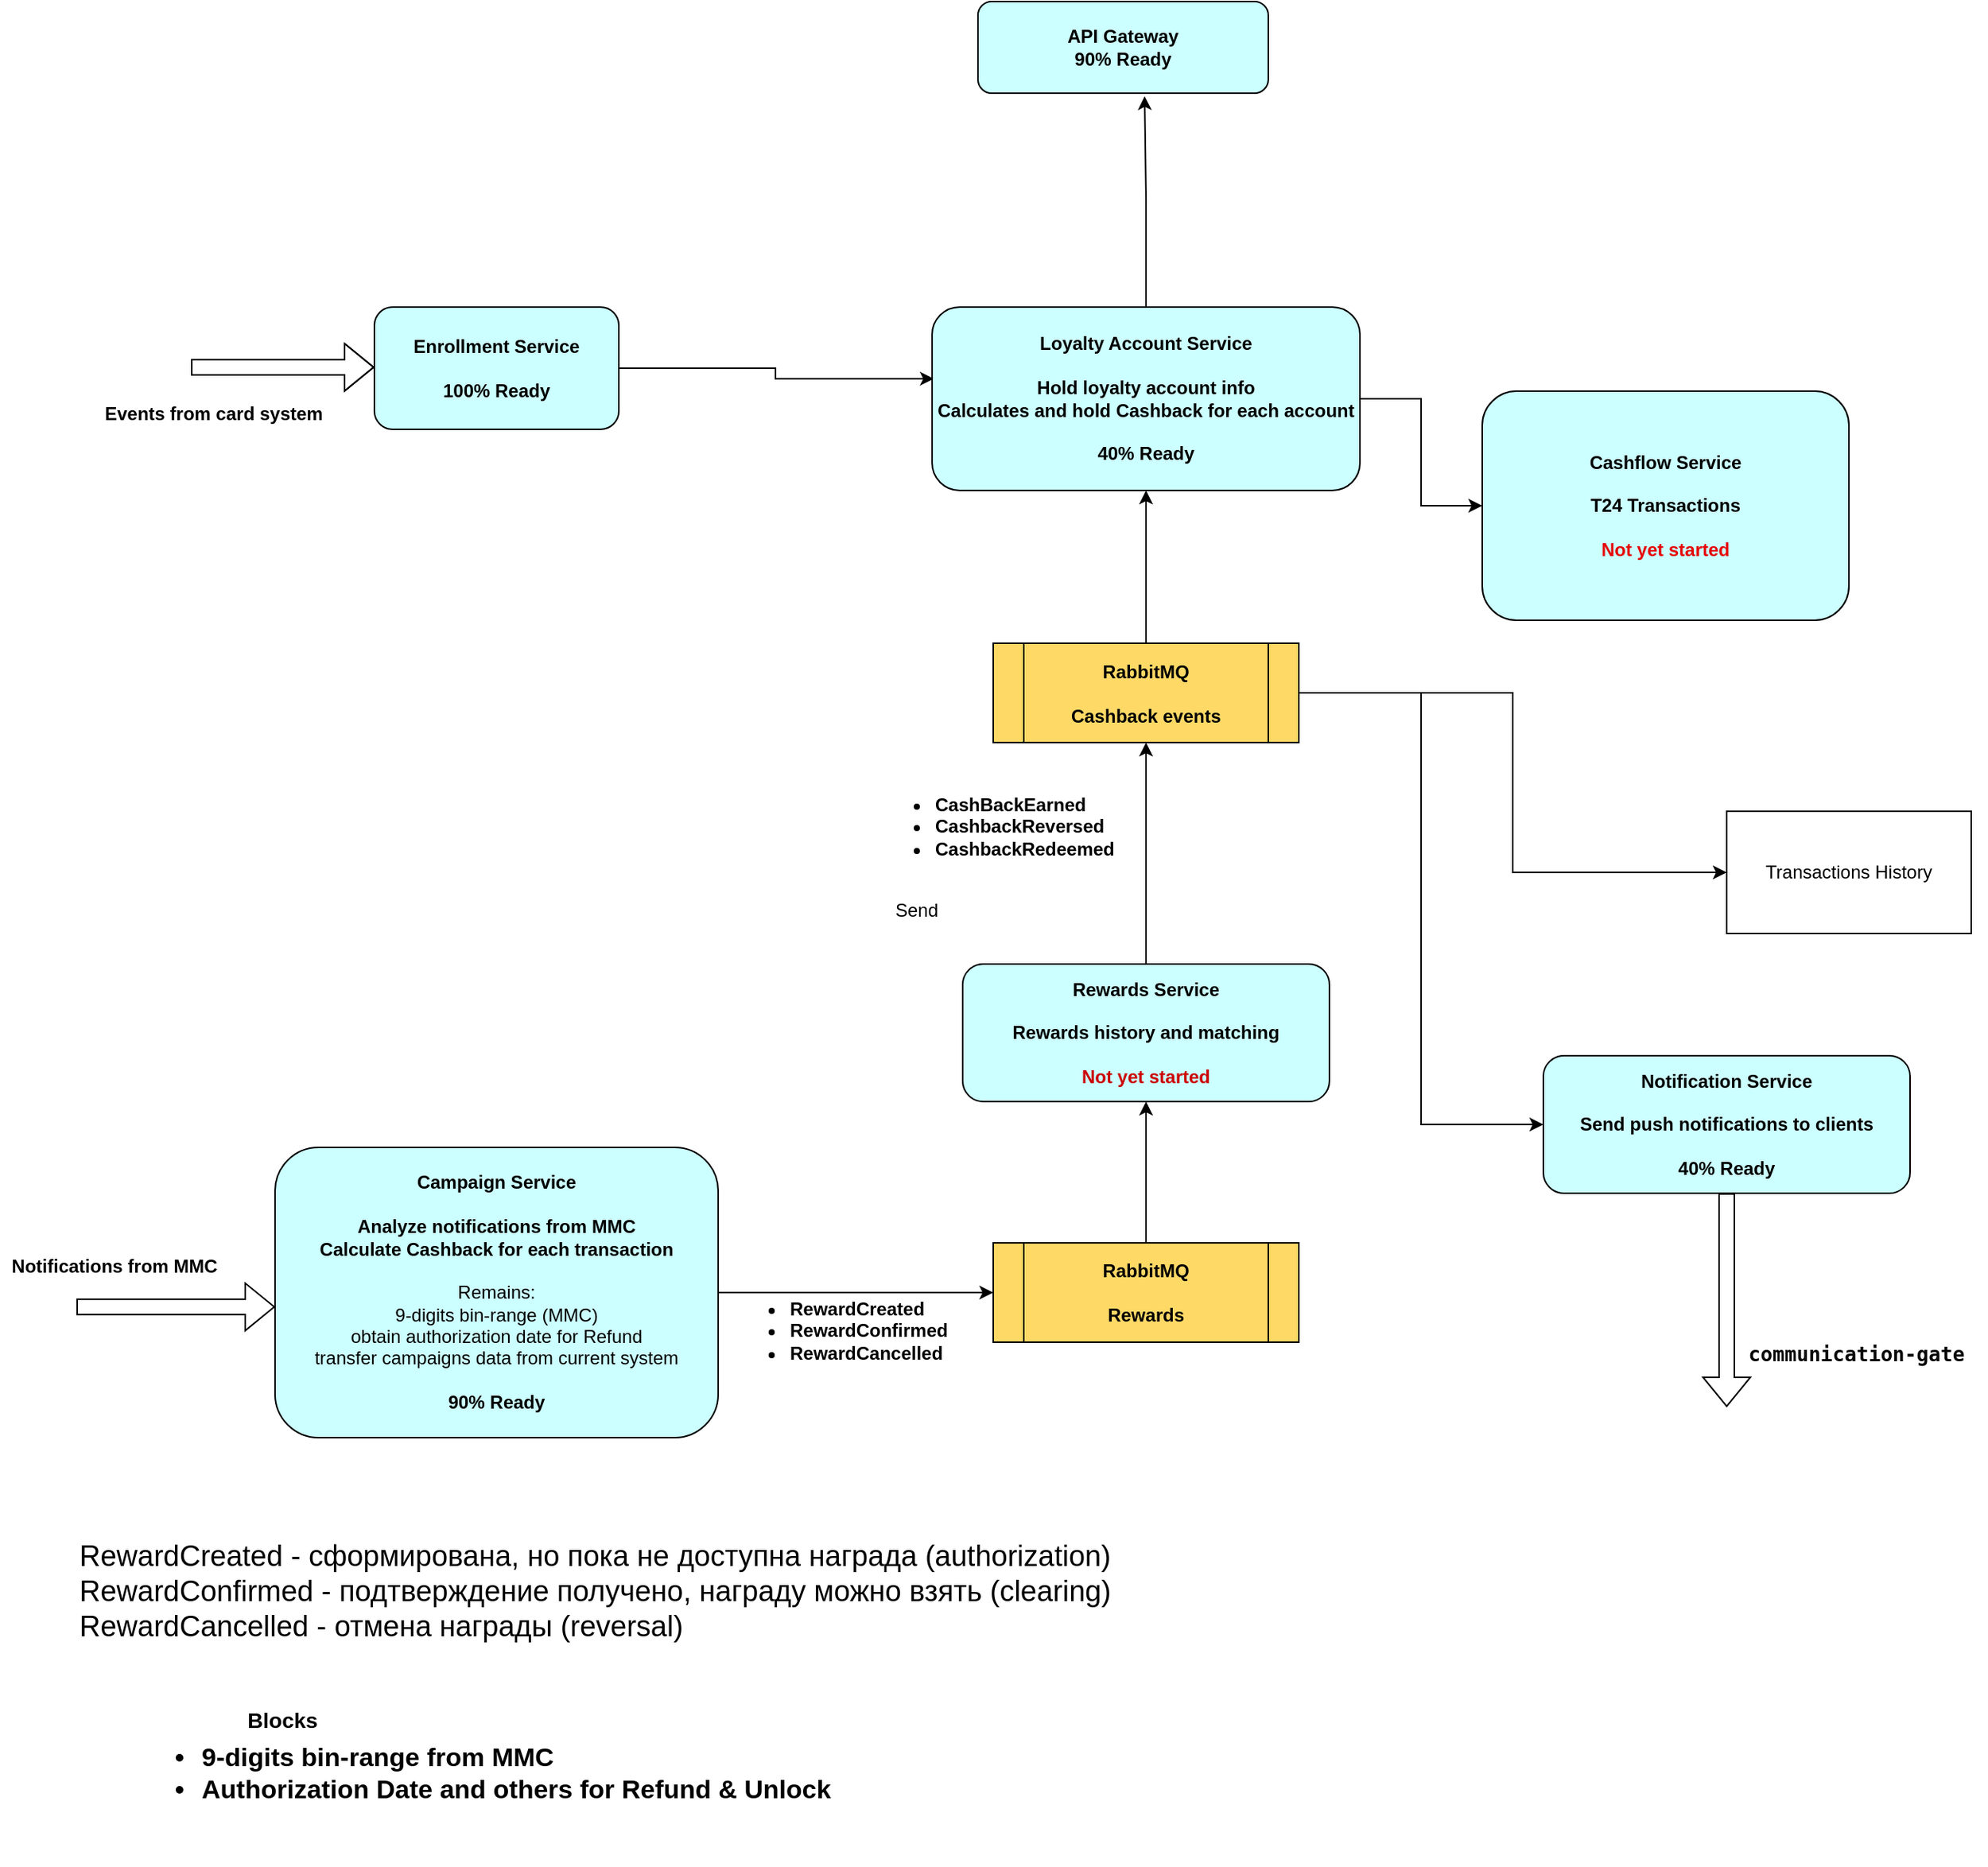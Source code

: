 <mxfile version="21.5.0" type="github">
  <diagram name="Page-1" id="jxZHKuPuWRv_rBrSmg6W">
    <mxGraphModel dx="2537" dy="2029" grid="1" gridSize="10" guides="1" tooltips="1" connect="1" arrows="1" fold="1" page="1" pageScale="1" pageWidth="850" pageHeight="1100" math="0" shadow="0">
      <root>
        <mxCell id="0" />
        <mxCell id="1" parent="0" />
        <mxCell id="gcZDtFcbOL_r8VpVRLgz-11" style="edgeStyle=orthogonalEdgeStyle;rounded=0;orthogonalLoop=1;jettySize=auto;html=1;entryX=0;entryY=0.5;entryDx=0;entryDy=0;" edge="1" parent="1" source="gcZDtFcbOL_r8VpVRLgz-1" target="gcZDtFcbOL_r8VpVRLgz-10">
          <mxGeometry relative="1" as="geometry" />
        </mxCell>
        <mxCell id="gcZDtFcbOL_r8VpVRLgz-1" value="&lt;b&gt;Campaign Service&lt;/b&gt;&lt;br&gt;&lt;br&gt;&lt;b&gt;Analyze notifications from MMC&lt;/b&gt;&lt;br&gt;&lt;b&gt;Calculate Cashback for each transaction&lt;/b&gt;&lt;br&gt;&lt;br&gt;Remains: &lt;br&gt;9-digits bin-range (MMC)&lt;br&gt;obtain authorization date for Refund&lt;br&gt;transfer campaigns data from current system&lt;br&gt;&lt;br&gt;&lt;b&gt;90% Ready&lt;/b&gt;" style="rounded=1;whiteSpace=wrap;html=1;fillColor=#CCFFFF;" vertex="1" parent="1">
          <mxGeometry x="130" y="620" width="290" height="190" as="geometry" />
        </mxCell>
        <mxCell id="gcZDtFcbOL_r8VpVRLgz-2" value="" style="shape=flexArrow;endArrow=classic;html=1;rounded=0;entryX=0;entryY=0.5;entryDx=0;entryDy=0;" edge="1" parent="1">
          <mxGeometry width="50" height="50" relative="1" as="geometry">
            <mxPoint y="724.41" as="sourcePoint" />
            <mxPoint x="130" y="724.41" as="targetPoint" />
          </mxGeometry>
        </mxCell>
        <mxCell id="gcZDtFcbOL_r8VpVRLgz-3" value="&lt;b&gt;Notifications from MMC&lt;/b&gt;" style="text;html=1;strokeColor=none;fillColor=none;align=center;verticalAlign=middle;whiteSpace=wrap;rounded=0;" vertex="1" parent="1">
          <mxGeometry x="-50" y="682.5" width="150" height="30" as="geometry" />
        </mxCell>
        <mxCell id="gcZDtFcbOL_r8VpVRLgz-41" style="edgeStyle=orthogonalEdgeStyle;rounded=0;orthogonalLoop=1;jettySize=auto;html=1;entryX=0.004;entryY=0.391;entryDx=0;entryDy=0;entryPerimeter=0;" edge="1" parent="1" source="gcZDtFcbOL_r8VpVRLgz-4" target="gcZDtFcbOL_r8VpVRLgz-7">
          <mxGeometry relative="1" as="geometry" />
        </mxCell>
        <mxCell id="gcZDtFcbOL_r8VpVRLgz-4" value="&lt;b&gt;Enrollment Service&lt;br&gt;&lt;br&gt;100% Ready&lt;br&gt;&lt;/b&gt;" style="rounded=1;whiteSpace=wrap;html=1;fillColor=#CCFFFF;" vertex="1" parent="1">
          <mxGeometry x="195" y="70" width="160" height="80" as="geometry" />
        </mxCell>
        <mxCell id="gcZDtFcbOL_r8VpVRLgz-5" value="" style="shape=flexArrow;endArrow=classic;html=1;rounded=0;entryX=0;entryY=0.5;entryDx=0;entryDy=0;" edge="1" parent="1">
          <mxGeometry width="50" height="50" relative="1" as="geometry">
            <mxPoint x="75" y="109.41" as="sourcePoint" />
            <mxPoint x="195" y="109.41" as="targetPoint" />
            <Array as="points">
              <mxPoint x="85" y="109.41" />
            </Array>
          </mxGeometry>
        </mxCell>
        <mxCell id="gcZDtFcbOL_r8VpVRLgz-6" value="&lt;b&gt;Events from card system&lt;/b&gt;" style="text;html=1;strokeColor=none;fillColor=none;align=center;verticalAlign=middle;whiteSpace=wrap;rounded=0;" vertex="1" parent="1">
          <mxGeometry x="10" y="125" width="160" height="30" as="geometry" />
        </mxCell>
        <mxCell id="gcZDtFcbOL_r8VpVRLgz-19" style="edgeStyle=orthogonalEdgeStyle;rounded=0;orthogonalLoop=1;jettySize=auto;html=1;entryX=0.574;entryY=1.033;entryDx=0;entryDy=0;entryPerimeter=0;" edge="1" parent="1" source="gcZDtFcbOL_r8VpVRLgz-7" target="gcZDtFcbOL_r8VpVRLgz-15">
          <mxGeometry relative="1" as="geometry" />
        </mxCell>
        <mxCell id="gcZDtFcbOL_r8VpVRLgz-39" style="edgeStyle=orthogonalEdgeStyle;rounded=0;orthogonalLoop=1;jettySize=auto;html=1;entryX=0;entryY=0.5;entryDx=0;entryDy=0;" edge="1" parent="1" source="gcZDtFcbOL_r8VpVRLgz-7" target="gcZDtFcbOL_r8VpVRLgz-25">
          <mxGeometry relative="1" as="geometry" />
        </mxCell>
        <mxCell id="gcZDtFcbOL_r8VpVRLgz-7" value="&lt;b&gt;Loyalty Account Service&lt;br&gt;&lt;br&gt;Hold loyalty account info&lt;br&gt;Calculates and hold Cashback for each account&lt;br&gt;&lt;br&gt;40% Ready&lt;br&gt;&lt;/b&gt;" style="rounded=1;whiteSpace=wrap;html=1;fillColor=#CCFFFF;" vertex="1" parent="1">
          <mxGeometry x="560" y="70" width="280" height="120" as="geometry" />
        </mxCell>
        <mxCell id="gcZDtFcbOL_r8VpVRLgz-30" style="edgeStyle=orthogonalEdgeStyle;rounded=0;orthogonalLoop=1;jettySize=auto;html=1;entryX=0.5;entryY=1;entryDx=0;entryDy=0;" edge="1" parent="1" source="gcZDtFcbOL_r8VpVRLgz-10" target="gcZDtFcbOL_r8VpVRLgz-29">
          <mxGeometry relative="1" as="geometry">
            <mxPoint x="680" y="600" as="targetPoint" />
          </mxGeometry>
        </mxCell>
        <mxCell id="gcZDtFcbOL_r8VpVRLgz-10" value="&lt;b&gt;RabbitMQ&lt;br&gt;&lt;br&gt;Rewards&lt;br&gt;&lt;/b&gt;" style="shape=process;whiteSpace=wrap;html=1;backgroundOutline=1;fillColor=#FFD966;" vertex="1" parent="1">
          <mxGeometry x="600" y="682.5" width="200" height="65" as="geometry" />
        </mxCell>
        <mxCell id="gcZDtFcbOL_r8VpVRLgz-12" value="Send" style="text;html=1;strokeColor=none;fillColor=none;align=center;verticalAlign=middle;whiteSpace=wrap;rounded=0;" vertex="1" parent="1">
          <mxGeometry x="520" y="450" width="60" height="30" as="geometry" />
        </mxCell>
        <mxCell id="gcZDtFcbOL_r8VpVRLgz-15" value="&lt;b&gt;API Gateway&lt;br&gt;90% Ready&lt;/b&gt;" style="rounded=1;whiteSpace=wrap;html=1;fillColor=#CCFFFF;" vertex="1" parent="1">
          <mxGeometry x="590" y="-130" width="190" height="60" as="geometry" />
        </mxCell>
        <mxCell id="gcZDtFcbOL_r8VpVRLgz-16" value="&lt;b&gt;Notification Service&lt;br&gt;&lt;br&gt;Send push notifications to clients&lt;br&gt;&lt;br&gt;40% Ready&lt;/b&gt;" style="rounded=1;whiteSpace=wrap;html=1;fillColor=#CCFFFF;" vertex="1" parent="1">
          <mxGeometry x="960" y="560" width="240" height="90" as="geometry" />
        </mxCell>
        <mxCell id="gcZDtFcbOL_r8VpVRLgz-20" value="" style="shape=flexArrow;endArrow=classic;html=1;rounded=0;exitX=0.5;exitY=1;exitDx=0;exitDy=0;" edge="1" parent="1" source="gcZDtFcbOL_r8VpVRLgz-16">
          <mxGeometry width="50" height="50" relative="1" as="geometry">
            <mxPoint x="710" y="900" as="sourcePoint" />
            <mxPoint x="1080" y="790" as="targetPoint" />
          </mxGeometry>
        </mxCell>
        <mxCell id="gcZDtFcbOL_r8VpVRLgz-21" value="&lt;div style=&quot;background-color: rgb(255, 255, 255); color: rgb(8, 8, 8); font-family: &amp;quot;JetBrains Mono&amp;quot;, monospace; font-size: 9.8pt;&quot;&gt;&lt;b&gt;communication-gate&lt;/b&gt;&lt;/div&gt;" style="text;html=1;strokeColor=none;fillColor=none;align=center;verticalAlign=middle;whiteSpace=wrap;rounded=0;" vertex="1" parent="1">
          <mxGeometry x="1080" y="740" width="170" height="30" as="geometry" />
        </mxCell>
        <mxCell id="gcZDtFcbOL_r8VpVRLgz-22" value="Transactions History" style="rounded=0;whiteSpace=wrap;html=1;" vertex="1" parent="1">
          <mxGeometry x="1080" y="400" width="160" height="80" as="geometry" />
        </mxCell>
        <mxCell id="gcZDtFcbOL_r8VpVRLgz-25" value="&lt;b&gt;Cashflow Service&lt;br&gt;&lt;br&gt;T24 Transactions&lt;br&gt;&lt;br&gt;&lt;font color=&quot;#e60505&quot;&gt;Not yet started&lt;/font&gt;&lt;/b&gt;" style="rounded=1;whiteSpace=wrap;html=1;fillColor=#CCFFFF;" vertex="1" parent="1">
          <mxGeometry x="920" y="125" width="240" height="150" as="geometry" />
        </mxCell>
        <mxCell id="gcZDtFcbOL_r8VpVRLgz-27" value="&lt;ul style=&quot;font-size: 17px;&quot;&gt;&lt;li&gt;&lt;b&gt;9-digits bin-range from MMC&lt;/b&gt;&lt;/li&gt;&lt;li&gt;&lt;b&gt;Authorization Date and others for Refund &amp;amp; Unlock&lt;/b&gt;&lt;/li&gt;&lt;/ul&gt;" style="text;strokeColor=none;fillColor=none;html=1;whiteSpace=wrap;verticalAlign=middle;overflow=hidden;" vertex="1" parent="1">
          <mxGeometry x="40" y="970" width="470" height="120" as="geometry" />
        </mxCell>
        <mxCell id="gcZDtFcbOL_r8VpVRLgz-28" value="&lt;b&gt;&lt;font style=&quot;font-size: 14px;&quot;&gt;Blocks&lt;/font&gt;&lt;/b&gt;" style="text;html=1;strokeColor=none;fillColor=none;align=center;verticalAlign=middle;whiteSpace=wrap;rounded=0;" vertex="1" parent="1">
          <mxGeometry x="75" y="980" width="120" height="30" as="geometry" />
        </mxCell>
        <mxCell id="gcZDtFcbOL_r8VpVRLgz-32" style="edgeStyle=orthogonalEdgeStyle;rounded=0;orthogonalLoop=1;jettySize=auto;html=1;entryX=0.5;entryY=1;entryDx=0;entryDy=0;" edge="1" parent="1" source="gcZDtFcbOL_r8VpVRLgz-29" target="gcZDtFcbOL_r8VpVRLgz-31">
          <mxGeometry relative="1" as="geometry" />
        </mxCell>
        <mxCell id="gcZDtFcbOL_r8VpVRLgz-29" value="&lt;b&gt;Rewards Service&lt;br&gt;&lt;br&gt;Rewards history and matching&lt;br&gt;&lt;br&gt;&lt;font color=&quot;#cc0000&quot;&gt;Not yet started&lt;/font&gt;&lt;br&gt;&lt;/b&gt;" style="rounded=1;whiteSpace=wrap;html=1;fillColor=#CCFFFF;" vertex="1" parent="1">
          <mxGeometry x="580" y="500" width="240" height="90" as="geometry" />
        </mxCell>
        <mxCell id="gcZDtFcbOL_r8VpVRLgz-33" style="edgeStyle=orthogonalEdgeStyle;rounded=0;orthogonalLoop=1;jettySize=auto;html=1;entryX=0.5;entryY=1;entryDx=0;entryDy=0;" edge="1" parent="1" source="gcZDtFcbOL_r8VpVRLgz-31" target="gcZDtFcbOL_r8VpVRLgz-7">
          <mxGeometry relative="1" as="geometry">
            <mxPoint x="645" y="270" as="targetPoint" />
          </mxGeometry>
        </mxCell>
        <mxCell id="gcZDtFcbOL_r8VpVRLgz-34" style="edgeStyle=orthogonalEdgeStyle;rounded=0;orthogonalLoop=1;jettySize=auto;html=1;entryX=0;entryY=0.5;entryDx=0;entryDy=0;" edge="1" parent="1" source="gcZDtFcbOL_r8VpVRLgz-31" target="gcZDtFcbOL_r8VpVRLgz-22">
          <mxGeometry relative="1" as="geometry" />
        </mxCell>
        <mxCell id="gcZDtFcbOL_r8VpVRLgz-36" style="edgeStyle=orthogonalEdgeStyle;rounded=0;orthogonalLoop=1;jettySize=auto;html=1;entryX=0;entryY=0.5;entryDx=0;entryDy=0;" edge="1" parent="1" source="gcZDtFcbOL_r8VpVRLgz-31" target="gcZDtFcbOL_r8VpVRLgz-16">
          <mxGeometry relative="1" as="geometry" />
        </mxCell>
        <mxCell id="gcZDtFcbOL_r8VpVRLgz-31" value="&lt;b&gt;RabbitMQ&lt;br&gt;&lt;br&gt;Cashback events&lt;br&gt;&lt;/b&gt;" style="shape=process;whiteSpace=wrap;html=1;backgroundOutline=1;fillColor=#FFD966;" vertex="1" parent="1">
          <mxGeometry x="600" y="290" width="200" height="65" as="geometry" />
        </mxCell>
        <mxCell id="gcZDtFcbOL_r8VpVRLgz-40" value="&lt;ul&gt;&lt;li&gt;&lt;strong&gt;RewardCreated&lt;/strong&gt;&lt;/li&gt;&lt;li&gt;&lt;strong&gt;RewardConfirmed&lt;/strong&gt;&lt;/li&gt;&lt;li&gt;&lt;strong&gt;RewardCancelled&lt;/strong&gt;&lt;br&gt;&lt;/li&gt;&lt;/ul&gt;" style="text;strokeColor=none;fillColor=none;html=1;whiteSpace=wrap;verticalAlign=middle;overflow=hidden;" vertex="1" parent="1">
          <mxGeometry x="425" y="690" width="165" height="100" as="geometry" />
        </mxCell>
        <mxCell id="gcZDtFcbOL_r8VpVRLgz-42" value="&lt;ul&gt;&lt;li&gt;&lt;b&gt;CashBackEarned&lt;/b&gt;&lt;/li&gt;&lt;li&gt;&lt;b&gt;CashbackReversed&lt;/b&gt;&lt;/li&gt;&lt;li&gt;&lt;b&gt;CashbackRedeemed&lt;/b&gt;&lt;br&gt;&lt;/li&gt;&lt;/ul&gt;" style="text;strokeColor=none;fillColor=none;html=1;whiteSpace=wrap;verticalAlign=middle;overflow=hidden;" vertex="1" parent="1">
          <mxGeometry x="520" y="370" width="170" height="80" as="geometry" />
        </mxCell>
        <mxCell id="gcZDtFcbOL_r8VpVRLgz-43" value="&lt;font style=&quot;font-size: 19px;&quot;&gt;RewardCreated - сформирована, но пока не доступна награда (authorization)&lt;br&gt;RewardConfirmed - подтверждение получено, награду можно взять (clearing)&lt;br&gt;RewardCancelled - отмена награды (reversal)&lt;/font&gt;" style="text;whiteSpace=wrap;html=1;" vertex="1" parent="1">
          <mxGeometry y="870" width="700" height="80" as="geometry" />
        </mxCell>
      </root>
    </mxGraphModel>
  </diagram>
</mxfile>
